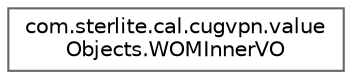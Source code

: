digraph "Graphical Class Hierarchy"
{
 // LATEX_PDF_SIZE
  bgcolor="transparent";
  edge [fontname=Helvetica,fontsize=10,labelfontname=Helvetica,labelfontsize=10];
  node [fontname=Helvetica,fontsize=10,shape=box,height=0.2,width=0.4];
  rankdir="LR";
  Node0 [id="Node000000",label="com.sterlite.cal.cugvpn.value\lObjects.WOMInnerVO",height=0.2,width=0.4,color="grey40", fillcolor="white", style="filled",URL="$classcom_1_1sterlite_1_1cal_1_1cugvpn_1_1value_objects_1_1_w_o_m_inner_v_o.html",tooltip=" "];
}
